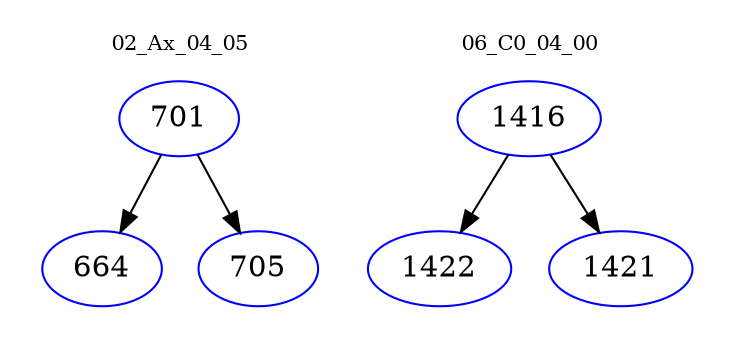 digraph{
subgraph cluster_0 {
color = white
label = "02_Ax_04_05";
fontsize=10;
T0_701 [label="701", color="blue"]
T0_701 -> T0_664 [color="black"]
T0_664 [label="664", color="blue"]
T0_701 -> T0_705 [color="black"]
T0_705 [label="705", color="blue"]
}
subgraph cluster_1 {
color = white
label = "06_C0_04_00";
fontsize=10;
T1_1416 [label="1416", color="blue"]
T1_1416 -> T1_1422 [color="black"]
T1_1422 [label="1422", color="blue"]
T1_1416 -> T1_1421 [color="black"]
T1_1421 [label="1421", color="blue"]
}
}
